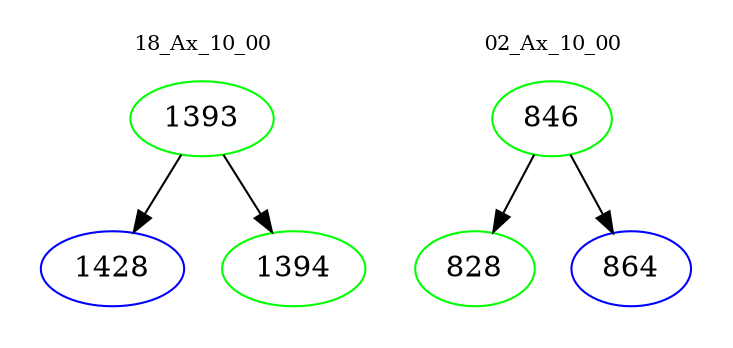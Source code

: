 digraph{
subgraph cluster_0 {
color = white
label = "18_Ax_10_00";
fontsize=10;
T0_1393 [label="1393", color="green"]
T0_1393 -> T0_1428 [color="black"]
T0_1428 [label="1428", color="blue"]
T0_1393 -> T0_1394 [color="black"]
T0_1394 [label="1394", color="green"]
}
subgraph cluster_1 {
color = white
label = "02_Ax_10_00";
fontsize=10;
T1_846 [label="846", color="green"]
T1_846 -> T1_828 [color="black"]
T1_828 [label="828", color="green"]
T1_846 -> T1_864 [color="black"]
T1_864 [label="864", color="blue"]
}
}
